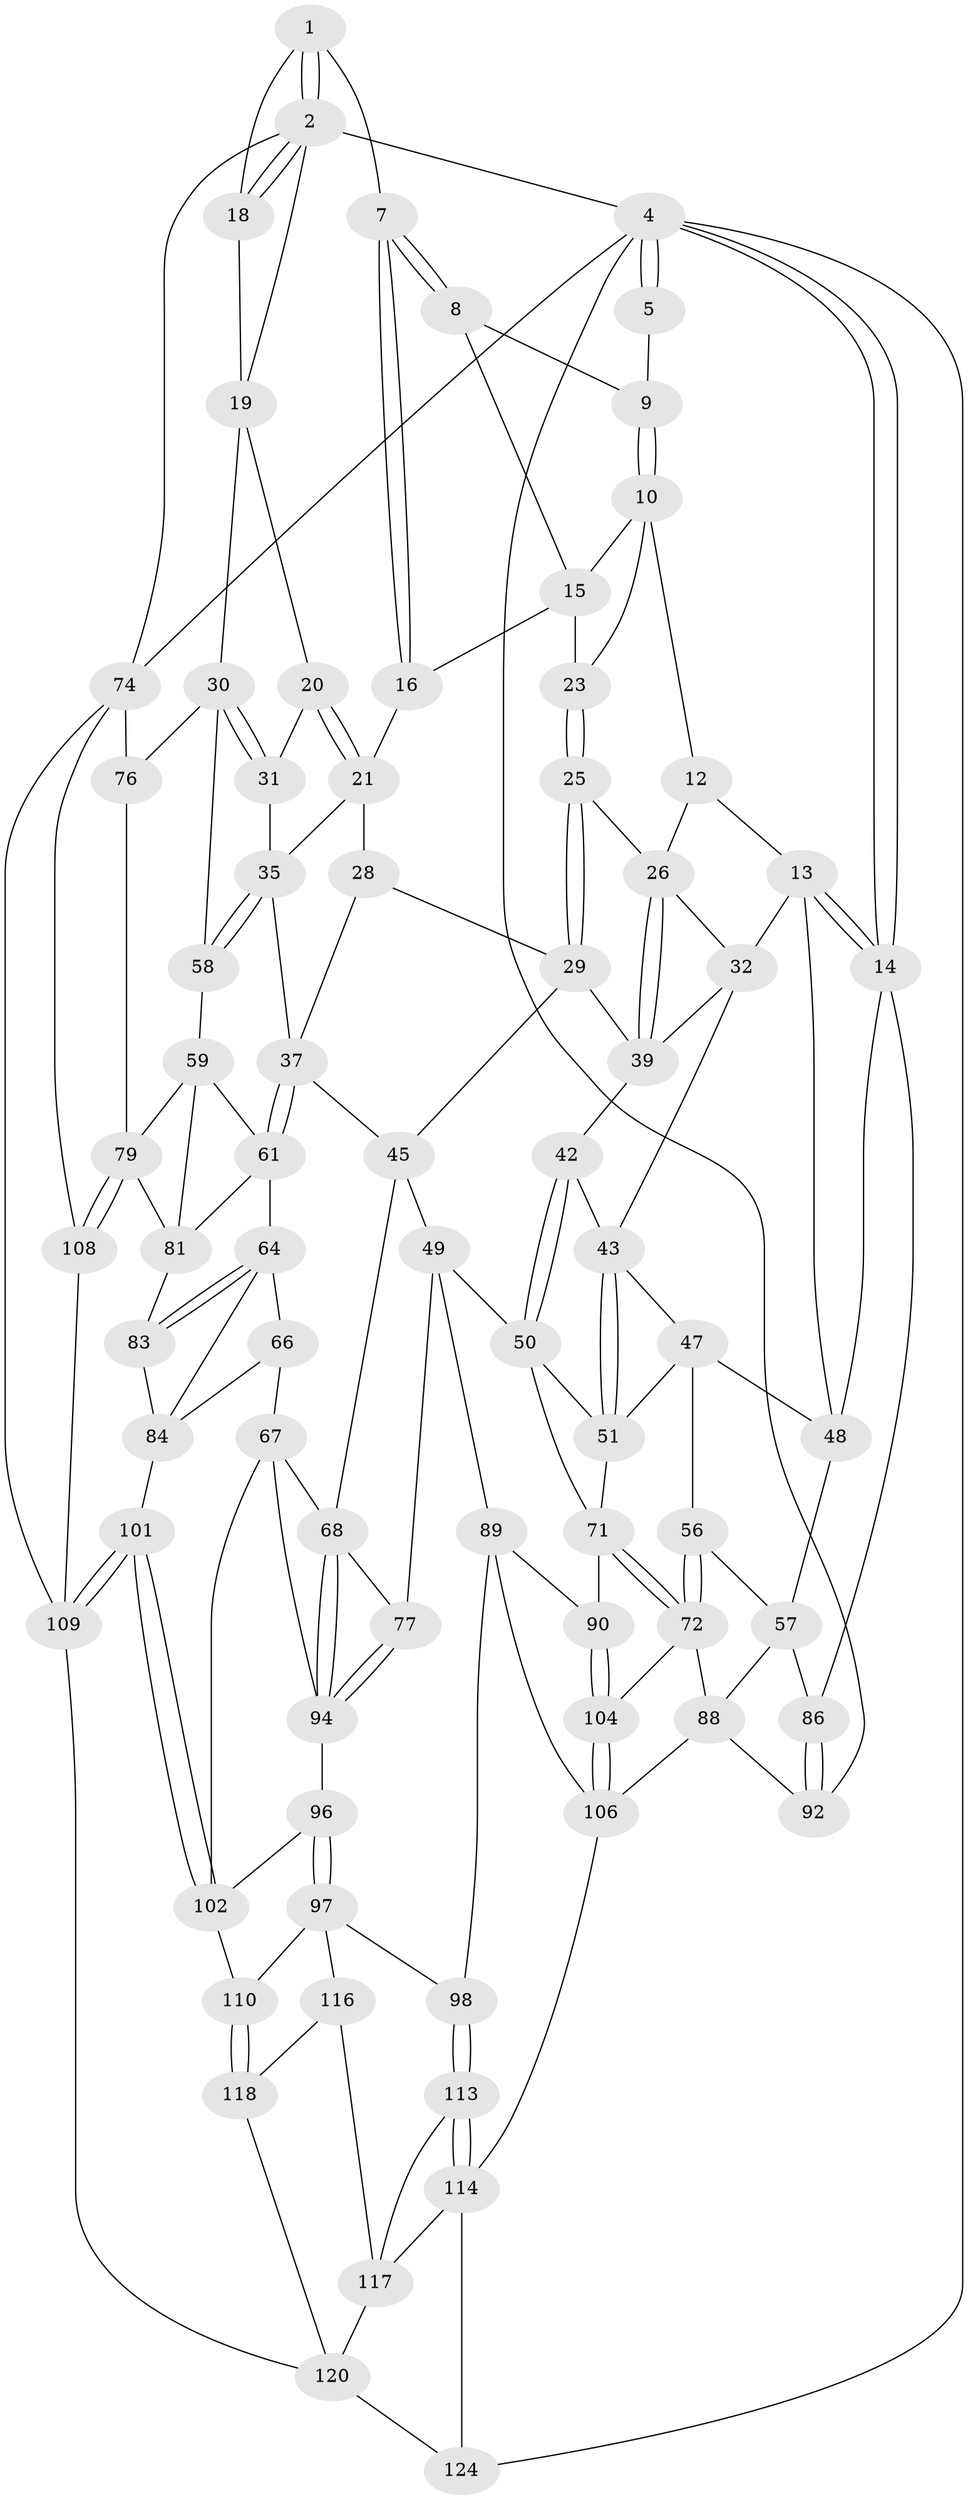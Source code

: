 // Generated by graph-tools (version 1.1) at 2025/52/02/27/25 19:52:38]
// undirected, 77 vertices, 171 edges
graph export_dot {
graph [start="1"]
  node [color=gray90,style=filled];
  1 [pos="+0.6222649092000352+0",super="+6"];
  2 [pos="+1+0",super="+3"];
  4 [pos="+0+0",super="+93"];
  5 [pos="+0.2699260201157664+0"];
  7 [pos="+0.5918390924636114+0.051559355640973824"];
  8 [pos="+0.4644106366661195+0.058574934885303374"];
  9 [pos="+0.2892501868318469+0"];
  10 [pos="+0.2685451322353451+0.07631990706422127",super="+11"];
  12 [pos="+0.21454281394294922+0.15593210728289383"];
  13 [pos="+0.12295672989986252+0.15831658294025044",super="+34"];
  14 [pos="+0+0",super="+54"];
  15 [pos="+0.43598861421451995+0.11137244497980588",super="+17"];
  16 [pos="+0.5863288875973548+0.15561083765805903"];
  18 [pos="+0.7856785853808319+0.08886926647774604"];
  19 [pos="+0.8023842165059373+0.14807229640875988",super="+24"];
  20 [pos="+0.7986021458873821+0.18370248875683273"];
  21 [pos="+0.7494502700551334+0.2278345719702333",super="+22"];
  23 [pos="+0.4154164756522002+0.19804538515726403"];
  25 [pos="+0.41505901344887286+0.2409059145681972"];
  26 [pos="+0.2778049497131148+0.263717754784814",super="+27"];
  28 [pos="+0.5705000653282183+0.24175117304862703"];
  29 [pos="+0.44068410817945475+0.29131120941306715",super="+41"];
  30 [pos="+1+0.146659997061425",super="+70"];
  31 [pos="+0.9200121927400204+0.23256377022328362"];
  32 [pos="+0.16642172566982788+0.30731418264196025",super="+33"];
  35 [pos="+0.8548992910027358+0.4000471068536019",super="+36"];
  37 [pos="+0.6486482919851165+0.37266540203721926",super="+38"];
  39 [pos="+0.2900320179020136+0.32756639814245286",super="+40"];
  42 [pos="+0.24405394446395592+0.39969722258122264"];
  43 [pos="+0.22498049278345472+0.4126458831043208",super="+44"];
  45 [pos="+0.5924168343554512+0.4203375952898427",super="+46"];
  47 [pos="+0.07928305494554427+0.3709049751842272",super="+53"];
  48 [pos="+0.04887200866412415+0.3422677891520664",super="+55"];
  49 [pos="+0.39343299395751336+0.4836338743372381",super="+78"];
  50 [pos="+0.3737646731152823+0.4896398877625199",super="+62"];
  51 [pos="+0.2191017273619008+0.422339122318146",super="+52"];
  56 [pos="+0.082165395716345+0.5119520006428828"];
  57 [pos="+0.0732596677124924+0.5168028697955879",super="+85"];
  58 [pos="+0.8645842539297841+0.4327822215343178"];
  59 [pos="+0.8590874705985236+0.43930153912616987",super="+60"];
  61 [pos="+0.8475410367317214+0.4487497060736927",super="+63"];
  64 [pos="+0.819775829487317+0.477039234423963",super="+65"];
  66 [pos="+0.7372928156223589+0.5210589373863538"];
  67 [pos="+0.6706684877782647+0.5331526206081476",super="+100"];
  68 [pos="+0.6556488055807358+0.5236158542055919",super="+69"];
  71 [pos="+0.22264410394017897+0.5911274670152058",super="+73"];
  72 [pos="+0.2200469585864767+0.5933266748430794",super="+87"];
  74 [pos="+1+1",super="+75"];
  76 [pos="+1+0.6870539972914338"];
  77 [pos="+0.48013747041503885+0.5704330156159836"];
  79 [pos="+1+0.7154752733252456",super="+80"];
  81 [pos="+0.9413428704876845+0.6864724364450812",super="+82"];
  83 [pos="+0.8935984965153986+0.681393472505114"];
  84 [pos="+0.8345174397566759+0.6840627139564148",super="+91"];
  86 [pos="+0+0.5635474630224779"];
  88 [pos="+0.11625548955858951+0.659634622442241",super="+105"];
  89 [pos="+0.38543474700348507+0.688439689727673",super="+99"];
  90 [pos="+0.3473807449743545+0.6641145928306215"];
  92 [pos="+0+0.8264992036700799"];
  94 [pos="+0.5316420312060499+0.614242533892161",super="+95"];
  96 [pos="+0.527812579761014+0.6766045766585743"];
  97 [pos="+0.4936997369553414+0.7220808986560093",super="+112"];
  98 [pos="+0.4142013034962434+0.7244896899779096"];
  101 [pos="+0.7278605589182634+0.7464948492604605"];
  102 [pos="+0.714672559895472+0.7428126942724614",super="+103"];
  104 [pos="+0.2052966353634041+0.7393699409370286"];
  106 [pos="+0.23764981428781035+0.889682043953311",super="+107"];
  108 [pos="+0.8493812266962533+0.9299088779708725"];
  109 [pos="+0.8306816227010403+0.9465702519400478",super="+119"];
  110 [pos="+0.682883513595305+0.763460580083853",super="+111"];
  113 [pos="+0.4317520003018913+0.7940945266537827"];
  114 [pos="+0.3443968615941088+0.9660006531803964",super="+115"];
  116 [pos="+0.5420805200524795+0.8372367580650024"];
  117 [pos="+0.4761218592222703+0.8689995425245342",super="+123"];
  118 [pos="+0.6403421488496482+0.9340054500210594",super="+122"];
  120 [pos="+0.686028660385222+1",super="+121"];
  124 [pos="+0.29547471507010237+1"];
  1 -- 2;
  1 -- 2;
  1 -- 18;
  1 -- 7;
  2 -- 18;
  2 -- 18;
  2 -- 4;
  2 -- 74;
  2 -- 19;
  4 -- 5;
  4 -- 5;
  4 -- 14;
  4 -- 14;
  4 -- 124;
  4 -- 74;
  4 -- 92;
  5 -- 9;
  7 -- 8;
  7 -- 8;
  7 -- 16;
  7 -- 16;
  8 -- 9;
  8 -- 15;
  9 -- 10;
  9 -- 10;
  10 -- 15;
  10 -- 12;
  10 -- 23;
  12 -- 13;
  12 -- 26;
  13 -- 14;
  13 -- 14;
  13 -- 32;
  13 -- 48;
  14 -- 48;
  14 -- 86;
  15 -- 16;
  15 -- 23;
  16 -- 21;
  18 -- 19;
  19 -- 20;
  19 -- 30;
  20 -- 21;
  20 -- 21;
  20 -- 31;
  21 -- 28;
  21 -- 35;
  23 -- 25;
  23 -- 25;
  25 -- 26;
  25 -- 29;
  25 -- 29;
  26 -- 39;
  26 -- 39;
  26 -- 32;
  28 -- 29;
  28 -- 37;
  29 -- 39;
  29 -- 45;
  30 -- 31;
  30 -- 31;
  30 -- 58;
  30 -- 76;
  31 -- 35;
  32 -- 43;
  32 -- 39;
  35 -- 58;
  35 -- 58;
  35 -- 37;
  37 -- 61;
  37 -- 61;
  37 -- 45;
  39 -- 42;
  42 -- 43;
  42 -- 50;
  42 -- 50;
  43 -- 51;
  43 -- 51;
  43 -- 47;
  45 -- 68;
  45 -- 49;
  47 -- 48;
  47 -- 56;
  47 -- 51;
  48 -- 57;
  49 -- 50;
  49 -- 89;
  49 -- 77;
  50 -- 51;
  50 -- 71;
  51 -- 71;
  56 -- 57;
  56 -- 72;
  56 -- 72;
  57 -- 88;
  57 -- 86;
  58 -- 59;
  59 -- 79;
  59 -- 81;
  59 -- 61;
  61 -- 64;
  61 -- 81;
  64 -- 83;
  64 -- 83;
  64 -- 66;
  64 -- 84;
  66 -- 67;
  66 -- 84;
  67 -- 68;
  67 -- 102;
  67 -- 94;
  68 -- 94;
  68 -- 94;
  68 -- 77;
  71 -- 72;
  71 -- 72;
  71 -- 90;
  72 -- 88;
  72 -- 104;
  74 -- 108;
  74 -- 76;
  74 -- 109;
  76 -- 79;
  77 -- 94;
  77 -- 94;
  79 -- 108;
  79 -- 108;
  79 -- 81;
  81 -- 83;
  83 -- 84;
  84 -- 101;
  86 -- 92;
  86 -- 92;
  88 -- 106;
  88 -- 92;
  89 -- 90;
  89 -- 98;
  89 -- 106;
  90 -- 104;
  90 -- 104;
  94 -- 96;
  96 -- 97;
  96 -- 97;
  96 -- 102;
  97 -- 98;
  97 -- 116;
  97 -- 110;
  98 -- 113;
  98 -- 113;
  101 -- 102;
  101 -- 102;
  101 -- 109;
  101 -- 109;
  102 -- 110;
  104 -- 106;
  104 -- 106;
  106 -- 114;
  108 -- 109;
  109 -- 120;
  110 -- 118 [weight=2];
  110 -- 118;
  113 -- 114;
  113 -- 114;
  113 -- 117;
  114 -- 117;
  114 -- 124;
  116 -- 117;
  116 -- 118;
  117 -- 120;
  118 -- 120;
  120 -- 124;
}
